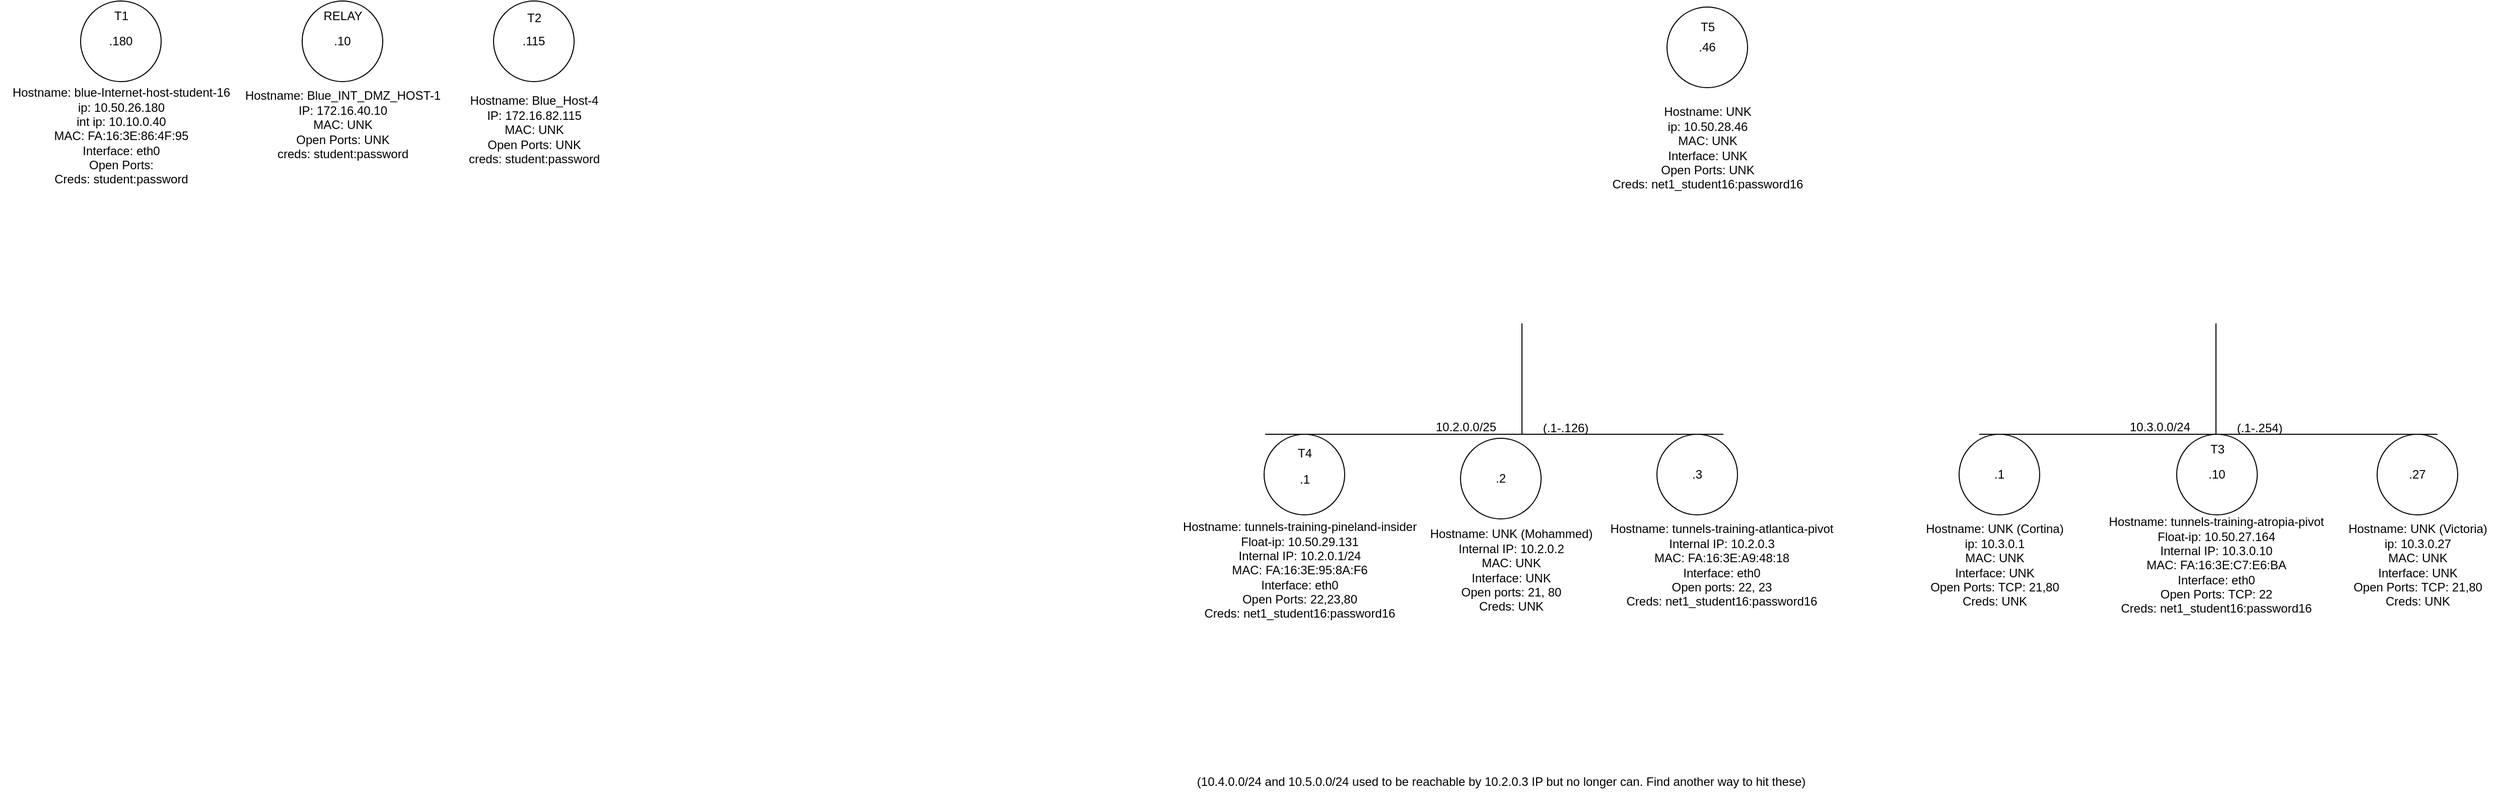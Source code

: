 <mxfile version="25.0.3">
  <diagram name="Page-1" id="jiiQhXlAMz92_uCKhO34">
    <mxGraphModel dx="3134" dy="822" grid="1" gridSize="10" guides="1" tooltips="1" connect="1" arrows="1" fold="1" page="1" pageScale="1" pageWidth="850" pageHeight="1100" math="0" shadow="0">
      <root>
        <mxCell id="0" />
        <mxCell id="1" parent="0" />
        <mxCell id="V7bFDbgL-2ccECLvx8o4-2" value="" style="ellipse;whiteSpace=wrap;html=1;aspect=fixed;" vertex="1" parent="1">
          <mxGeometry x="-425" y="480" width="80" height="80" as="geometry" />
        </mxCell>
        <mxCell id="V7bFDbgL-2ccECLvx8o4-3" value=".46" style="ellipse;whiteSpace=wrap;html=1;aspect=fixed;" vertex="1" parent="1">
          <mxGeometry x="-25" y="56" width="80" height="80" as="geometry" />
        </mxCell>
        <mxCell id="V7bFDbgL-2ccECLvx8o4-4" value=".180" style="ellipse;whiteSpace=wrap;html=1;aspect=fixed;" vertex="1" parent="1">
          <mxGeometry x="-1600" y="50" width="80" height="80" as="geometry" />
        </mxCell>
        <mxCell id="V7bFDbgL-2ccECLvx8o4-6" value="&lt;div&gt;Hostname: tunnels-training-pineland-insider&lt;/div&gt;&lt;div&gt;Float-ip: 10.50.29.131&lt;/div&gt;&lt;div&gt;Internal IP: 10.2.0.1/24&lt;br&gt;&lt;/div&gt;&lt;div&gt;MAC: FA:16:3E:95:8A:F6&lt;br&gt;&lt;/div&gt;&lt;div&gt;Interface: eth0&lt;br&gt;&lt;/div&gt;&lt;div&gt;Open Ports: 22,23,80&lt;br&gt;&lt;/div&gt;&lt;div&gt;Creds: net1_student16:password16&lt;/div&gt;" style="text;html=1;align=center;verticalAlign=middle;resizable=0;points=[];autosize=1;strokeColor=none;fillColor=none;" vertex="1" parent="1">
          <mxGeometry x="-515" y="560" width="250" height="110" as="geometry" />
        </mxCell>
        <mxCell id="V7bFDbgL-2ccECLvx8o4-7" value="&lt;div&gt;Hostname: UNK&lt;br&gt;&lt;/div&gt;&lt;div&gt;ip: 10.50.28.46&lt;br&gt;&lt;/div&gt;&lt;div&gt;MAC: UNK&lt;br&gt;&lt;/div&gt;&lt;div&gt;Interface: UNK&lt;br&gt;&lt;/div&gt;&lt;div&gt;Open Ports: UNK&lt;/div&gt;&lt;div&gt;Creds: net1_student16:password16&lt;/div&gt;" style="text;html=1;align=center;verticalAlign=middle;resizable=0;points=[];autosize=1;strokeColor=none;fillColor=none;" vertex="1" parent="1">
          <mxGeometry x="-90" y="146" width="210" height="100" as="geometry" />
        </mxCell>
        <mxCell id="V7bFDbgL-2ccECLvx8o4-8" value="&lt;div&gt;Hostname: blue-Internet-host-student-16&lt;br&gt;&lt;/div&gt;&lt;div&gt;ip: 10.50.26.180&lt;/div&gt;&lt;div&gt;int ip: 10.10.0.40&lt;br&gt;&lt;/div&gt;&lt;div&gt;MAC: FA:16:3E:86:4F:95&lt;br&gt;&lt;/div&gt;&lt;div&gt;Interface: eth0&lt;/div&gt;&lt;div&gt;Open Ports:&lt;br&gt;&lt;/div&gt;&lt;div&gt;Creds: student:password&lt;br&gt;&lt;/div&gt;" style="text;html=1;align=center;verticalAlign=middle;resizable=0;points=[];autosize=1;strokeColor=none;fillColor=none;" vertex="1" parent="1">
          <mxGeometry x="-1680" y="129" width="240" height="110" as="geometry" />
        </mxCell>
        <mxCell id="V7bFDbgL-2ccECLvx8o4-10" value=".1" style="text;html=1;align=center;verticalAlign=middle;resizable=0;points=[];autosize=1;strokeColor=none;fillColor=none;" vertex="1" parent="1">
          <mxGeometry x="-400" y="510" width="30" height="30" as="geometry" />
        </mxCell>
        <mxCell id="V7bFDbgL-2ccECLvx8o4-12" value="T5" style="text;html=1;align=center;verticalAlign=middle;resizable=0;points=[];autosize=1;strokeColor=none;fillColor=none;" vertex="1" parent="1">
          <mxGeometry x="-5" y="61" width="40" height="30" as="geometry" />
        </mxCell>
        <mxCell id="V7bFDbgL-2ccECLvx8o4-13" value="T1" style="text;html=1;align=center;verticalAlign=middle;resizable=0;points=[];autosize=1;strokeColor=none;fillColor=none;" vertex="1" parent="1">
          <mxGeometry x="-1580" y="50" width="40" height="30" as="geometry" />
        </mxCell>
        <mxCell id="V7bFDbgL-2ccECLvx8o4-14" value=".115" style="ellipse;whiteSpace=wrap;html=1;aspect=fixed;" vertex="1" parent="1">
          <mxGeometry x="-1190" y="50" width="80" height="80" as="geometry" />
        </mxCell>
        <mxCell id="V7bFDbgL-2ccECLvx8o4-15" value="&lt;div&gt;Hostname: Blue_Host-4&lt;/div&gt;&lt;div&gt;IP: 172.16.82.115&lt;/div&gt;&lt;div&gt;MAC: UNK&lt;br&gt;&lt;/div&gt;&lt;div&gt;Open Ports: UNK&lt;br&gt;&lt;/div&gt;&lt;div&gt;creds: student:password&lt;/div&gt;&lt;div&gt;&lt;br&gt;&lt;/div&gt;" style="text;html=1;align=center;verticalAlign=middle;resizable=0;points=[];autosize=1;strokeColor=none;fillColor=none;" vertex="1" parent="1">
          <mxGeometry x="-1225" y="135" width="150" height="100" as="geometry" />
        </mxCell>
        <mxCell id="V7bFDbgL-2ccECLvx8o4-16" value="T2" style="text;html=1;align=center;verticalAlign=middle;resizable=0;points=[];autosize=1;strokeColor=none;fillColor=none;" vertex="1" parent="1">
          <mxGeometry x="-1170" y="52" width="40" height="30" as="geometry" />
        </mxCell>
        <mxCell id="V7bFDbgL-2ccECLvx8o4-17" value=".10" style="ellipse;whiteSpace=wrap;html=1;aspect=fixed;" vertex="1" parent="1">
          <mxGeometry x="-1380" y="50" width="80" height="80" as="geometry" />
        </mxCell>
        <mxCell id="V7bFDbgL-2ccECLvx8o4-18" value="RELAY" style="text;html=1;align=center;verticalAlign=middle;resizable=0;points=[];autosize=1;strokeColor=none;fillColor=none;" vertex="1" parent="1">
          <mxGeometry x="-1370" y="50" width="60" height="30" as="geometry" />
        </mxCell>
        <mxCell id="V7bFDbgL-2ccECLvx8o4-19" value="&lt;div&gt;Hostname: Blue_INT_DMZ_HOST-1&lt;/div&gt;&lt;div&gt;IP: 172.16.40.10&lt;/div&gt;&lt;div&gt;MAC: UNK&lt;br&gt;&lt;/div&gt;&lt;div&gt;Open Ports: UNK&lt;br&gt;&lt;/div&gt;&lt;div&gt;creds: student:password&lt;/div&gt;&lt;div&gt;&lt;br&gt;&lt;/div&gt;" style="text;html=1;align=center;verticalAlign=middle;resizable=0;points=[];autosize=1;strokeColor=none;fillColor=none;" vertex="1" parent="1">
          <mxGeometry x="-1450" y="130" width="220" height="100" as="geometry" />
        </mxCell>
        <mxCell id="V7bFDbgL-2ccECLvx8o4-20" value="" style="endArrow=none;html=1;rounded=0;" edge="1" parent="1">
          <mxGeometry width="50" height="50" relative="1" as="geometry">
            <mxPoint x="285" y="480" as="sourcePoint" />
            <mxPoint x="740" y="480" as="targetPoint" />
          </mxGeometry>
        </mxCell>
        <mxCell id="V7bFDbgL-2ccECLvx8o4-21" value="" style="endArrow=none;html=1;rounded=0;" edge="1" parent="1">
          <mxGeometry width="50" height="50" relative="1" as="geometry">
            <mxPoint x="520" y="480" as="sourcePoint" />
            <mxPoint x="520" y="400" as="targetPoint" />
            <Array as="points">
              <mxPoint x="520" y="470" />
              <mxPoint x="520" y="370" />
            </Array>
          </mxGeometry>
        </mxCell>
        <mxCell id="V7bFDbgL-2ccECLvx8o4-22" value=".1" style="ellipse;whiteSpace=wrap;html=1;aspect=fixed;" vertex="1" parent="1">
          <mxGeometry x="265" y="480" width="80" height="80" as="geometry" />
        </mxCell>
        <mxCell id="V7bFDbgL-2ccECLvx8o4-23" value=".10" style="ellipse;whiteSpace=wrap;html=1;aspect=fixed;" vertex="1" parent="1">
          <mxGeometry x="481" y="480" width="80" height="80" as="geometry" />
        </mxCell>
        <mxCell id="V7bFDbgL-2ccECLvx8o4-24" value=".27" style="ellipse;whiteSpace=wrap;html=1;aspect=fixed;" vertex="1" parent="1">
          <mxGeometry x="680" y="480" width="80" height="80" as="geometry" />
        </mxCell>
        <mxCell id="V7bFDbgL-2ccECLvx8o4-25" value="10.3.0.0/24" style="text;html=1;align=center;verticalAlign=middle;resizable=0;points=[];autosize=1;strokeColor=none;fillColor=none;" vertex="1" parent="1">
          <mxGeometry x="424" y="458" width="80" height="30" as="geometry" />
        </mxCell>
        <mxCell id="V7bFDbgL-2ccECLvx8o4-26" value="(.1-.254)" style="text;html=1;align=center;verticalAlign=middle;resizable=0;points=[];autosize=1;strokeColor=none;fillColor=none;" vertex="1" parent="1">
          <mxGeometry x="528" y="459" width="70" height="30" as="geometry" />
        </mxCell>
        <mxCell id="V7bFDbgL-2ccECLvx8o4-27" value="&lt;div&gt;Hostname: UNK (Cortina)&lt;br&gt;&lt;/div&gt;&lt;div&gt;ip: 10.3.0.1&lt;br&gt;&lt;/div&gt;&lt;div&gt;MAC: UNK&lt;br&gt;&lt;/div&gt;&lt;div&gt;Interface: UNK&lt;br&gt;&lt;/div&gt;&lt;div&gt;Open Ports: TCP: 21,80&lt;br&gt;&lt;/div&gt;&lt;div&gt;Creds: UNK&lt;br&gt;&lt;/div&gt;" style="text;html=1;align=center;verticalAlign=middle;resizable=0;points=[];autosize=1;strokeColor=none;fillColor=none;" vertex="1" parent="1">
          <mxGeometry x="220" y="560" width="160" height="100" as="geometry" />
        </mxCell>
        <mxCell id="V7bFDbgL-2ccECLvx8o4-28" value="&lt;div&gt;Hostname: tunnels-training-atropia-pivot&lt;/div&gt;&lt;div&gt;Float-ip: 10.50.27.164&lt;/div&gt;&lt;div&gt;Internal IP: 10.3.0.10&lt;br&gt;&lt;/div&gt;&lt;div&gt;MAC: FA:16:3E:C7:E6:BA&lt;br&gt;&lt;/div&gt;&lt;div&gt;Interface: eth0&lt;br&gt;&lt;/div&gt;&lt;div&gt;Open Ports: TCP: 22&lt;br&gt;&lt;/div&gt;&lt;div&gt;Creds: net1_student16:password16&lt;br&gt;&lt;/div&gt;" style="text;html=1;align=center;verticalAlign=middle;resizable=0;points=[];autosize=1;strokeColor=none;fillColor=none;" vertex="1" parent="1">
          <mxGeometry x="400" y="555" width="240" height="110" as="geometry" />
        </mxCell>
        <mxCell id="V7bFDbgL-2ccECLvx8o4-29" value="&lt;div&gt;Hostname: UNK (Victoria)&lt;br&gt;&lt;/div&gt;&lt;div&gt;ip: 10.3.0.27&lt;br&gt;&lt;/div&gt;&lt;div&gt;MAC: UNK&lt;br&gt;&lt;/div&gt;&lt;div&gt;Interface: UNK&lt;br&gt;&lt;/div&gt;&lt;div&gt;Open Ports: TCP: 21,80&lt;br&gt;&lt;/div&gt;&lt;div&gt;Creds: UNK&lt;br&gt;&lt;/div&gt;" style="text;html=1;align=center;verticalAlign=middle;resizable=0;points=[];autosize=1;strokeColor=none;fillColor=none;" vertex="1" parent="1">
          <mxGeometry x="640" y="560" width="160" height="100" as="geometry" />
        </mxCell>
        <mxCell id="V7bFDbgL-2ccECLvx8o4-30" value="T4" style="text;html=1;align=center;verticalAlign=middle;resizable=0;points=[];autosize=1;strokeColor=none;fillColor=none;" vertex="1" parent="1">
          <mxGeometry x="-405" y="484" width="40" height="30" as="geometry" />
        </mxCell>
        <mxCell id="V7bFDbgL-2ccECLvx8o4-32" value="T3" style="text;html=1;align=center;verticalAlign=middle;resizable=0;points=[];autosize=1;strokeColor=none;fillColor=none;" vertex="1" parent="1">
          <mxGeometry x="501" y="480" width="40" height="30" as="geometry" />
        </mxCell>
        <mxCell id="V7bFDbgL-2ccECLvx8o4-33" value="" style="endArrow=none;html=1;rounded=0;" edge="1" parent="1">
          <mxGeometry width="50" height="50" relative="1" as="geometry">
            <mxPoint x="-424" y="480" as="sourcePoint" />
            <mxPoint x="31" y="480" as="targetPoint" />
          </mxGeometry>
        </mxCell>
        <mxCell id="V7bFDbgL-2ccECLvx8o4-34" value="" style="endArrow=none;html=1;rounded=0;" edge="1" parent="1">
          <mxGeometry width="50" height="50" relative="1" as="geometry">
            <mxPoint x="-169" y="480" as="sourcePoint" />
            <mxPoint x="-169" y="400" as="targetPoint" />
            <Array as="points">
              <mxPoint x="-169" y="470" />
              <mxPoint x="-169" y="370" />
            </Array>
          </mxGeometry>
        </mxCell>
        <mxCell id="V7bFDbgL-2ccECLvx8o4-38" value="10.2.0.0/25" style="text;html=1;align=center;verticalAlign=middle;resizable=0;points=[];autosize=1;strokeColor=none;fillColor=none;" vertex="1" parent="1">
          <mxGeometry x="-265" y="458" width="80" height="30" as="geometry" />
        </mxCell>
        <mxCell id="V7bFDbgL-2ccECLvx8o4-39" value="(.1-.126)" style="text;html=1;align=center;verticalAlign=middle;resizable=0;points=[];autosize=1;strokeColor=none;fillColor=none;" vertex="1" parent="1">
          <mxGeometry x="-161" y="459" width="70" height="30" as="geometry" />
        </mxCell>
        <mxCell id="V7bFDbgL-2ccECLvx8o4-44" value=".2" style="ellipse;whiteSpace=wrap;html=1;aspect=fixed;" vertex="1" parent="1">
          <mxGeometry x="-230" y="484" width="80" height="80" as="geometry" />
        </mxCell>
        <mxCell id="V7bFDbgL-2ccECLvx8o4-45" value="&lt;div&gt;Hostname: UNK (Mohammed)&lt;br&gt;&lt;/div&gt;&lt;div&gt;Internal IP: 10.2.0.2&lt;/div&gt;&lt;div&gt;MAC: UNK&lt;br&gt;&lt;/div&gt;&lt;div&gt;Interface: UNK&lt;br&gt;&lt;/div&gt;&lt;div&gt;Open ports: 21, 80&lt;br&gt;&lt;/div&gt;&lt;div&gt;Creds: UNK&lt;br&gt;&lt;/div&gt;" style="text;html=1;align=center;verticalAlign=middle;resizable=0;points=[];autosize=1;strokeColor=none;fillColor=none;" vertex="1" parent="1">
          <mxGeometry x="-270" y="565" width="180" height="100" as="geometry" />
        </mxCell>
        <mxCell id="V7bFDbgL-2ccECLvx8o4-46" value=".3" style="ellipse;whiteSpace=wrap;html=1;aspect=fixed;" vertex="1" parent="1">
          <mxGeometry x="-35" y="480" width="80" height="80" as="geometry" />
        </mxCell>
        <mxCell id="V7bFDbgL-2ccECLvx8o4-47" value="&lt;div&gt;Hostname: tunnels-training-atlantica-pivot&lt;br&gt;&lt;/div&gt;&lt;div&gt;Internal IP: 10.2.0.3&lt;/div&gt;&lt;div&gt;MAC: FA:16:3E:A9:48:18&lt;br&gt;&lt;/div&gt;&lt;div&gt;Interface: eth0&lt;br&gt;&lt;/div&gt;&lt;div&gt;Open ports: 22, 23&lt;br&gt;&lt;/div&gt;&lt;div&gt;Creds: net1_student16:password16&lt;br&gt;&lt;/div&gt;" style="text;html=1;align=center;verticalAlign=middle;resizable=0;points=[];autosize=1;strokeColor=none;fillColor=none;" vertex="1" parent="1">
          <mxGeometry x="-91" y="560" width="240" height="100" as="geometry" />
        </mxCell>
        <mxCell id="V7bFDbgL-2ccECLvx8o4-49" value="(10.4.0.0/24 and 10.5.0.0/24 used to be reachable by 10.2.0.3 IP but no longer can. Find another way to hit these)" style="text;html=1;align=center;verticalAlign=middle;resizable=0;points=[];autosize=1;strokeColor=none;fillColor=none;" vertex="1" parent="1">
          <mxGeometry x="-505" y="810" width="630" height="30" as="geometry" />
        </mxCell>
      </root>
    </mxGraphModel>
  </diagram>
</mxfile>
